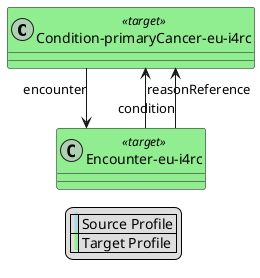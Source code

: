 
@startuml
!define RECTANGLE class
skinparam linetype ortho

skinparam class {
    BackgroundColor<<source>> LightBlue
    BackgroundColor<<target>> LightGreen
}
RECTANGLE ConditionprimaryCancereui4rc as "Condition-primaryCancer-eu-i4rc" <<source>> [[StructureDefinition-Encounter-eu-i4rc.html]]
RECTANGLE Encountereui4rc as "Encounter-eu-i4rc" <<source>> [[StructureDefinition-Condition-primaryCancer-eu-i4rc.html]]
RECTANGLE Encountereui4rc as "Encounter-eu-i4rc" <<target>> [[StructureDefinition-Encounter-eu-i4rc.html]]
RECTANGLE ConditionprimaryCancereui4rc as "Condition-primaryCancer-eu-i4rc" <<target>> [[StructureDefinition-Condition-primaryCancer-eu-i4rc.html]]
ConditionprimaryCancereui4rc --> Encountereui4rc : "encounter"
Encountereui4rc --> ConditionprimaryCancereui4rc : "reasonReference"
Encountereui4rc --> ConditionprimaryCancereui4rc : "condition"
ConditionprimaryCancereui4rc -[hidden]-> Encountereui4rc

legend
  | <back:LightBlue> | Source Profile |
  | <back:LightGreen> | Target Profile |
endlegend

@enduml
